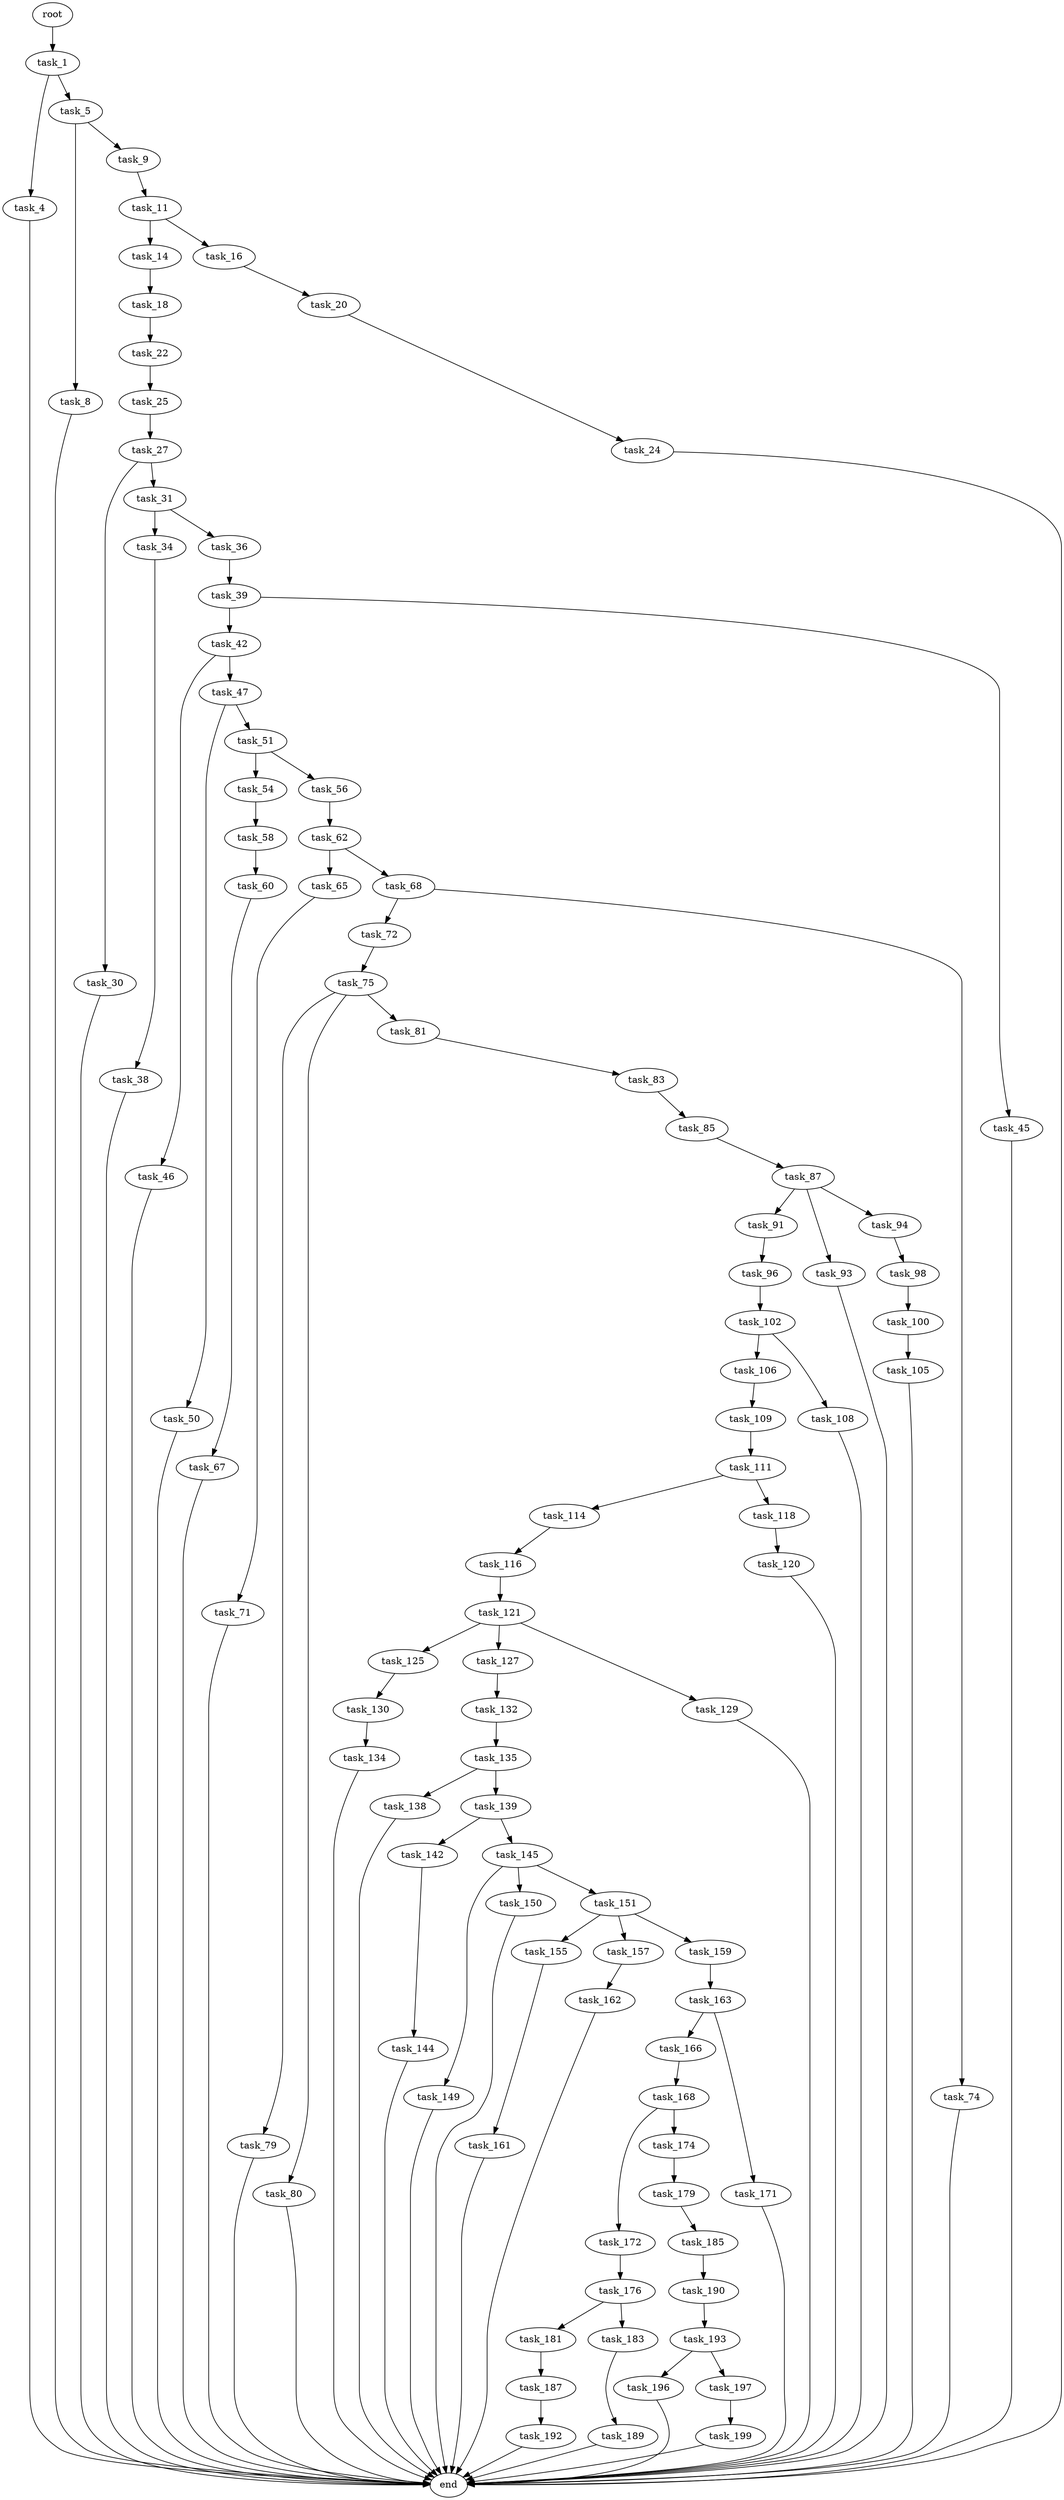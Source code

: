 digraph G {
  root [size="0.000000"];
  task_1 [size="231928233984.000000"];
  task_4 [size="8579813666.000000"];
  task_5 [size="116551230669.000000"];
  end [size="0.000000"];
  task_8 [size="192744498643.000000"];
  task_9 [size="10721215445.000000"];
  task_11 [size="4794750747.000000"];
  task_14 [size="7821576395.000000"];
  task_16 [size="8589934592.000000"];
  task_18 [size="426136957271.000000"];
  task_20 [size="1073741824000.000000"];
  task_22 [size="816552963876.000000"];
  task_24 [size="17303475926.000000"];
  task_25 [size="29517165589.000000"];
  task_27 [size="2355495893.000000"];
  task_30 [size="5161658748.000000"];
  task_31 [size="68719476736.000000"];
  task_34 [size="8589934592.000000"];
  task_36 [size="665385618092.000000"];
  task_38 [size="777414501968.000000"];
  task_39 [size="179881168680.000000"];
  task_42 [size="180628175916.000000"];
  task_45 [size="292611254513.000000"];
  task_46 [size="22162381154.000000"];
  task_47 [size="6794407631.000000"];
  task_50 [size="36035269603.000000"];
  task_51 [size="8589934592.000000"];
  task_54 [size="68719476736.000000"];
  task_56 [size="9390199208.000000"];
  task_58 [size="7615643208.000000"];
  task_62 [size="782757789696.000000"];
  task_60 [size="127854567308.000000"];
  task_67 [size="1073741824000.000000"];
  task_65 [size="131111747868.000000"];
  task_68 [size="468767215748.000000"];
  task_71 [size="1073741824000.000000"];
  task_72 [size="323472279120.000000"];
  task_74 [size="28513019770.000000"];
  task_75 [size="47409450841.000000"];
  task_79 [size="549755813888.000000"];
  task_80 [size="5552303379.000000"];
  task_81 [size="368293445632.000000"];
  task_83 [size="68719476736.000000"];
  task_85 [size="3938861242.000000"];
  task_87 [size="782757789696.000000"];
  task_91 [size="1073741824000.000000"];
  task_93 [size="549755813888.000000"];
  task_94 [size="18070267926.000000"];
  task_96 [size="850621549700.000000"];
  task_98 [size="6421473073.000000"];
  task_102 [size="894188040.000000"];
  task_100 [size="9546243379.000000"];
  task_105 [size="28809958981.000000"];
  task_106 [size="180377822796.000000"];
  task_108 [size="151414760598.000000"];
  task_109 [size="2495642986.000000"];
  task_111 [size="12075914468.000000"];
  task_114 [size="8589934592.000000"];
  task_118 [size="201393748692.000000"];
  task_116 [size="33343789940.000000"];
  task_121 [size="206229926155.000000"];
  task_120 [size="28991029248.000000"];
  task_125 [size="16213034481.000000"];
  task_127 [size="782757789696.000000"];
  task_129 [size="143440859316.000000"];
  task_130 [size="16491703900.000000"];
  task_132 [size="19162136709.000000"];
  task_134 [size="9825512896.000000"];
  task_135 [size="8585911224.000000"];
  task_138 [size="1073741824000.000000"];
  task_139 [size="2685860691.000000"];
  task_142 [size="28991029248.000000"];
  task_145 [size="452039377101.000000"];
  task_144 [size="3513431266.000000"];
  task_149 [size="28991029248.000000"];
  task_150 [size="549755813888.000000"];
  task_151 [size="134217728000.000000"];
  task_155 [size="12716430565.000000"];
  task_157 [size="3560536455.000000"];
  task_159 [size="376048466679.000000"];
  task_161 [size="680186850392.000000"];
  task_162 [size="43531586354.000000"];
  task_163 [size="2429848216.000000"];
  task_166 [size="16106970712.000000"];
  task_171 [size="2469529592.000000"];
  task_168 [size="231928233984.000000"];
  task_172 [size="43763027772.000000"];
  task_174 [size="549755813888.000000"];
  task_176 [size="782757789696.000000"];
  task_179 [size="847909301616.000000"];
  task_181 [size="9080614759.000000"];
  task_183 [size="40914191343.000000"];
  task_185 [size="368293445632.000000"];
  task_187 [size="256436943803.000000"];
  task_189 [size="24114760135.000000"];
  task_190 [size="134217728000.000000"];
  task_192 [size="231928233984.000000"];
  task_193 [size="822819746216.000000"];
  task_196 [size="754200509433.000000"];
  task_197 [size="303162860059.000000"];
  task_199 [size="597816829532.000000"];

  root -> task_1 [size="1.000000"];
  task_1 -> task_4 [size="301989888.000000"];
  task_1 -> task_5 [size="301989888.000000"];
  task_4 -> end [size="1.000000"];
  task_5 -> task_8 [size="209715200.000000"];
  task_5 -> task_9 [size="209715200.000000"];
  task_8 -> end [size="1.000000"];
  task_9 -> task_11 [size="209715200.000000"];
  task_11 -> task_14 [size="209715200.000000"];
  task_11 -> task_16 [size="209715200.000000"];
  task_14 -> task_18 [size="209715200.000000"];
  task_16 -> task_20 [size="33554432.000000"];
  task_18 -> task_22 [size="301989888.000000"];
  task_20 -> task_24 [size="838860800.000000"];
  task_22 -> task_25 [size="536870912.000000"];
  task_24 -> end [size="1.000000"];
  task_25 -> task_27 [size="679477248.000000"];
  task_27 -> task_30 [size="75497472.000000"];
  task_27 -> task_31 [size="75497472.000000"];
  task_30 -> end [size="1.000000"];
  task_31 -> task_34 [size="134217728.000000"];
  task_31 -> task_36 [size="134217728.000000"];
  task_34 -> task_38 [size="33554432.000000"];
  task_36 -> task_39 [size="536870912.000000"];
  task_38 -> end [size="1.000000"];
  task_39 -> task_42 [size="134217728.000000"];
  task_39 -> task_45 [size="134217728.000000"];
  task_42 -> task_46 [size="838860800.000000"];
  task_42 -> task_47 [size="838860800.000000"];
  task_45 -> end [size="1.000000"];
  task_46 -> end [size="1.000000"];
  task_47 -> task_50 [size="411041792.000000"];
  task_47 -> task_51 [size="411041792.000000"];
  task_50 -> end [size="1.000000"];
  task_51 -> task_54 [size="33554432.000000"];
  task_51 -> task_56 [size="33554432.000000"];
  task_54 -> task_58 [size="134217728.000000"];
  task_56 -> task_62 [size="33554432.000000"];
  task_58 -> task_60 [size="134217728.000000"];
  task_62 -> task_65 [size="679477248.000000"];
  task_62 -> task_68 [size="679477248.000000"];
  task_60 -> task_67 [size="536870912.000000"];
  task_67 -> end [size="1.000000"];
  task_65 -> task_71 [size="134217728.000000"];
  task_68 -> task_72 [size="536870912.000000"];
  task_68 -> task_74 [size="536870912.000000"];
  task_71 -> end [size="1.000000"];
  task_72 -> task_75 [size="301989888.000000"];
  task_74 -> end [size="1.000000"];
  task_75 -> task_79 [size="838860800.000000"];
  task_75 -> task_80 [size="838860800.000000"];
  task_75 -> task_81 [size="838860800.000000"];
  task_79 -> end [size="1.000000"];
  task_80 -> end [size="1.000000"];
  task_81 -> task_83 [size="411041792.000000"];
  task_83 -> task_85 [size="134217728.000000"];
  task_85 -> task_87 [size="75497472.000000"];
  task_87 -> task_91 [size="679477248.000000"];
  task_87 -> task_93 [size="679477248.000000"];
  task_87 -> task_94 [size="679477248.000000"];
  task_91 -> task_96 [size="838860800.000000"];
  task_93 -> end [size="1.000000"];
  task_94 -> task_98 [size="536870912.000000"];
  task_96 -> task_102 [size="536870912.000000"];
  task_98 -> task_100 [size="134217728.000000"];
  task_102 -> task_106 [size="75497472.000000"];
  task_102 -> task_108 [size="75497472.000000"];
  task_100 -> task_105 [size="209715200.000000"];
  task_105 -> end [size="1.000000"];
  task_106 -> task_109 [size="134217728.000000"];
  task_108 -> end [size="1.000000"];
  task_109 -> task_111 [size="75497472.000000"];
  task_111 -> task_114 [size="301989888.000000"];
  task_111 -> task_118 [size="301989888.000000"];
  task_114 -> task_116 [size="33554432.000000"];
  task_118 -> task_120 [size="134217728.000000"];
  task_116 -> task_121 [size="679477248.000000"];
  task_121 -> task_125 [size="301989888.000000"];
  task_121 -> task_127 [size="301989888.000000"];
  task_121 -> task_129 [size="301989888.000000"];
  task_120 -> end [size="1.000000"];
  task_125 -> task_130 [size="301989888.000000"];
  task_127 -> task_132 [size="679477248.000000"];
  task_129 -> end [size="1.000000"];
  task_130 -> task_134 [size="301989888.000000"];
  task_132 -> task_135 [size="679477248.000000"];
  task_134 -> end [size="1.000000"];
  task_135 -> task_138 [size="209715200.000000"];
  task_135 -> task_139 [size="209715200.000000"];
  task_138 -> end [size="1.000000"];
  task_139 -> task_142 [size="75497472.000000"];
  task_139 -> task_145 [size="75497472.000000"];
  task_142 -> task_144 [size="75497472.000000"];
  task_145 -> task_149 [size="679477248.000000"];
  task_145 -> task_150 [size="679477248.000000"];
  task_145 -> task_151 [size="679477248.000000"];
  task_144 -> end [size="1.000000"];
  task_149 -> end [size="1.000000"];
  task_150 -> end [size="1.000000"];
  task_151 -> task_155 [size="209715200.000000"];
  task_151 -> task_157 [size="209715200.000000"];
  task_151 -> task_159 [size="209715200.000000"];
  task_155 -> task_161 [size="679477248.000000"];
  task_157 -> task_162 [size="301989888.000000"];
  task_159 -> task_163 [size="838860800.000000"];
  task_161 -> end [size="1.000000"];
  task_162 -> end [size="1.000000"];
  task_163 -> task_166 [size="134217728.000000"];
  task_163 -> task_171 [size="134217728.000000"];
  task_166 -> task_168 [size="33554432.000000"];
  task_171 -> end [size="1.000000"];
  task_168 -> task_172 [size="301989888.000000"];
  task_168 -> task_174 [size="301989888.000000"];
  task_172 -> task_176 [size="838860800.000000"];
  task_174 -> task_179 [size="536870912.000000"];
  task_176 -> task_181 [size="679477248.000000"];
  task_176 -> task_183 [size="679477248.000000"];
  task_179 -> task_185 [size="536870912.000000"];
  task_181 -> task_187 [size="209715200.000000"];
  task_183 -> task_189 [size="33554432.000000"];
  task_185 -> task_190 [size="411041792.000000"];
  task_187 -> task_192 [size="679477248.000000"];
  task_189 -> end [size="1.000000"];
  task_190 -> task_193 [size="209715200.000000"];
  task_192 -> end [size="1.000000"];
  task_193 -> task_196 [size="536870912.000000"];
  task_193 -> task_197 [size="536870912.000000"];
  task_196 -> end [size="1.000000"];
  task_197 -> task_199 [size="209715200.000000"];
  task_199 -> end [size="1.000000"];
}
